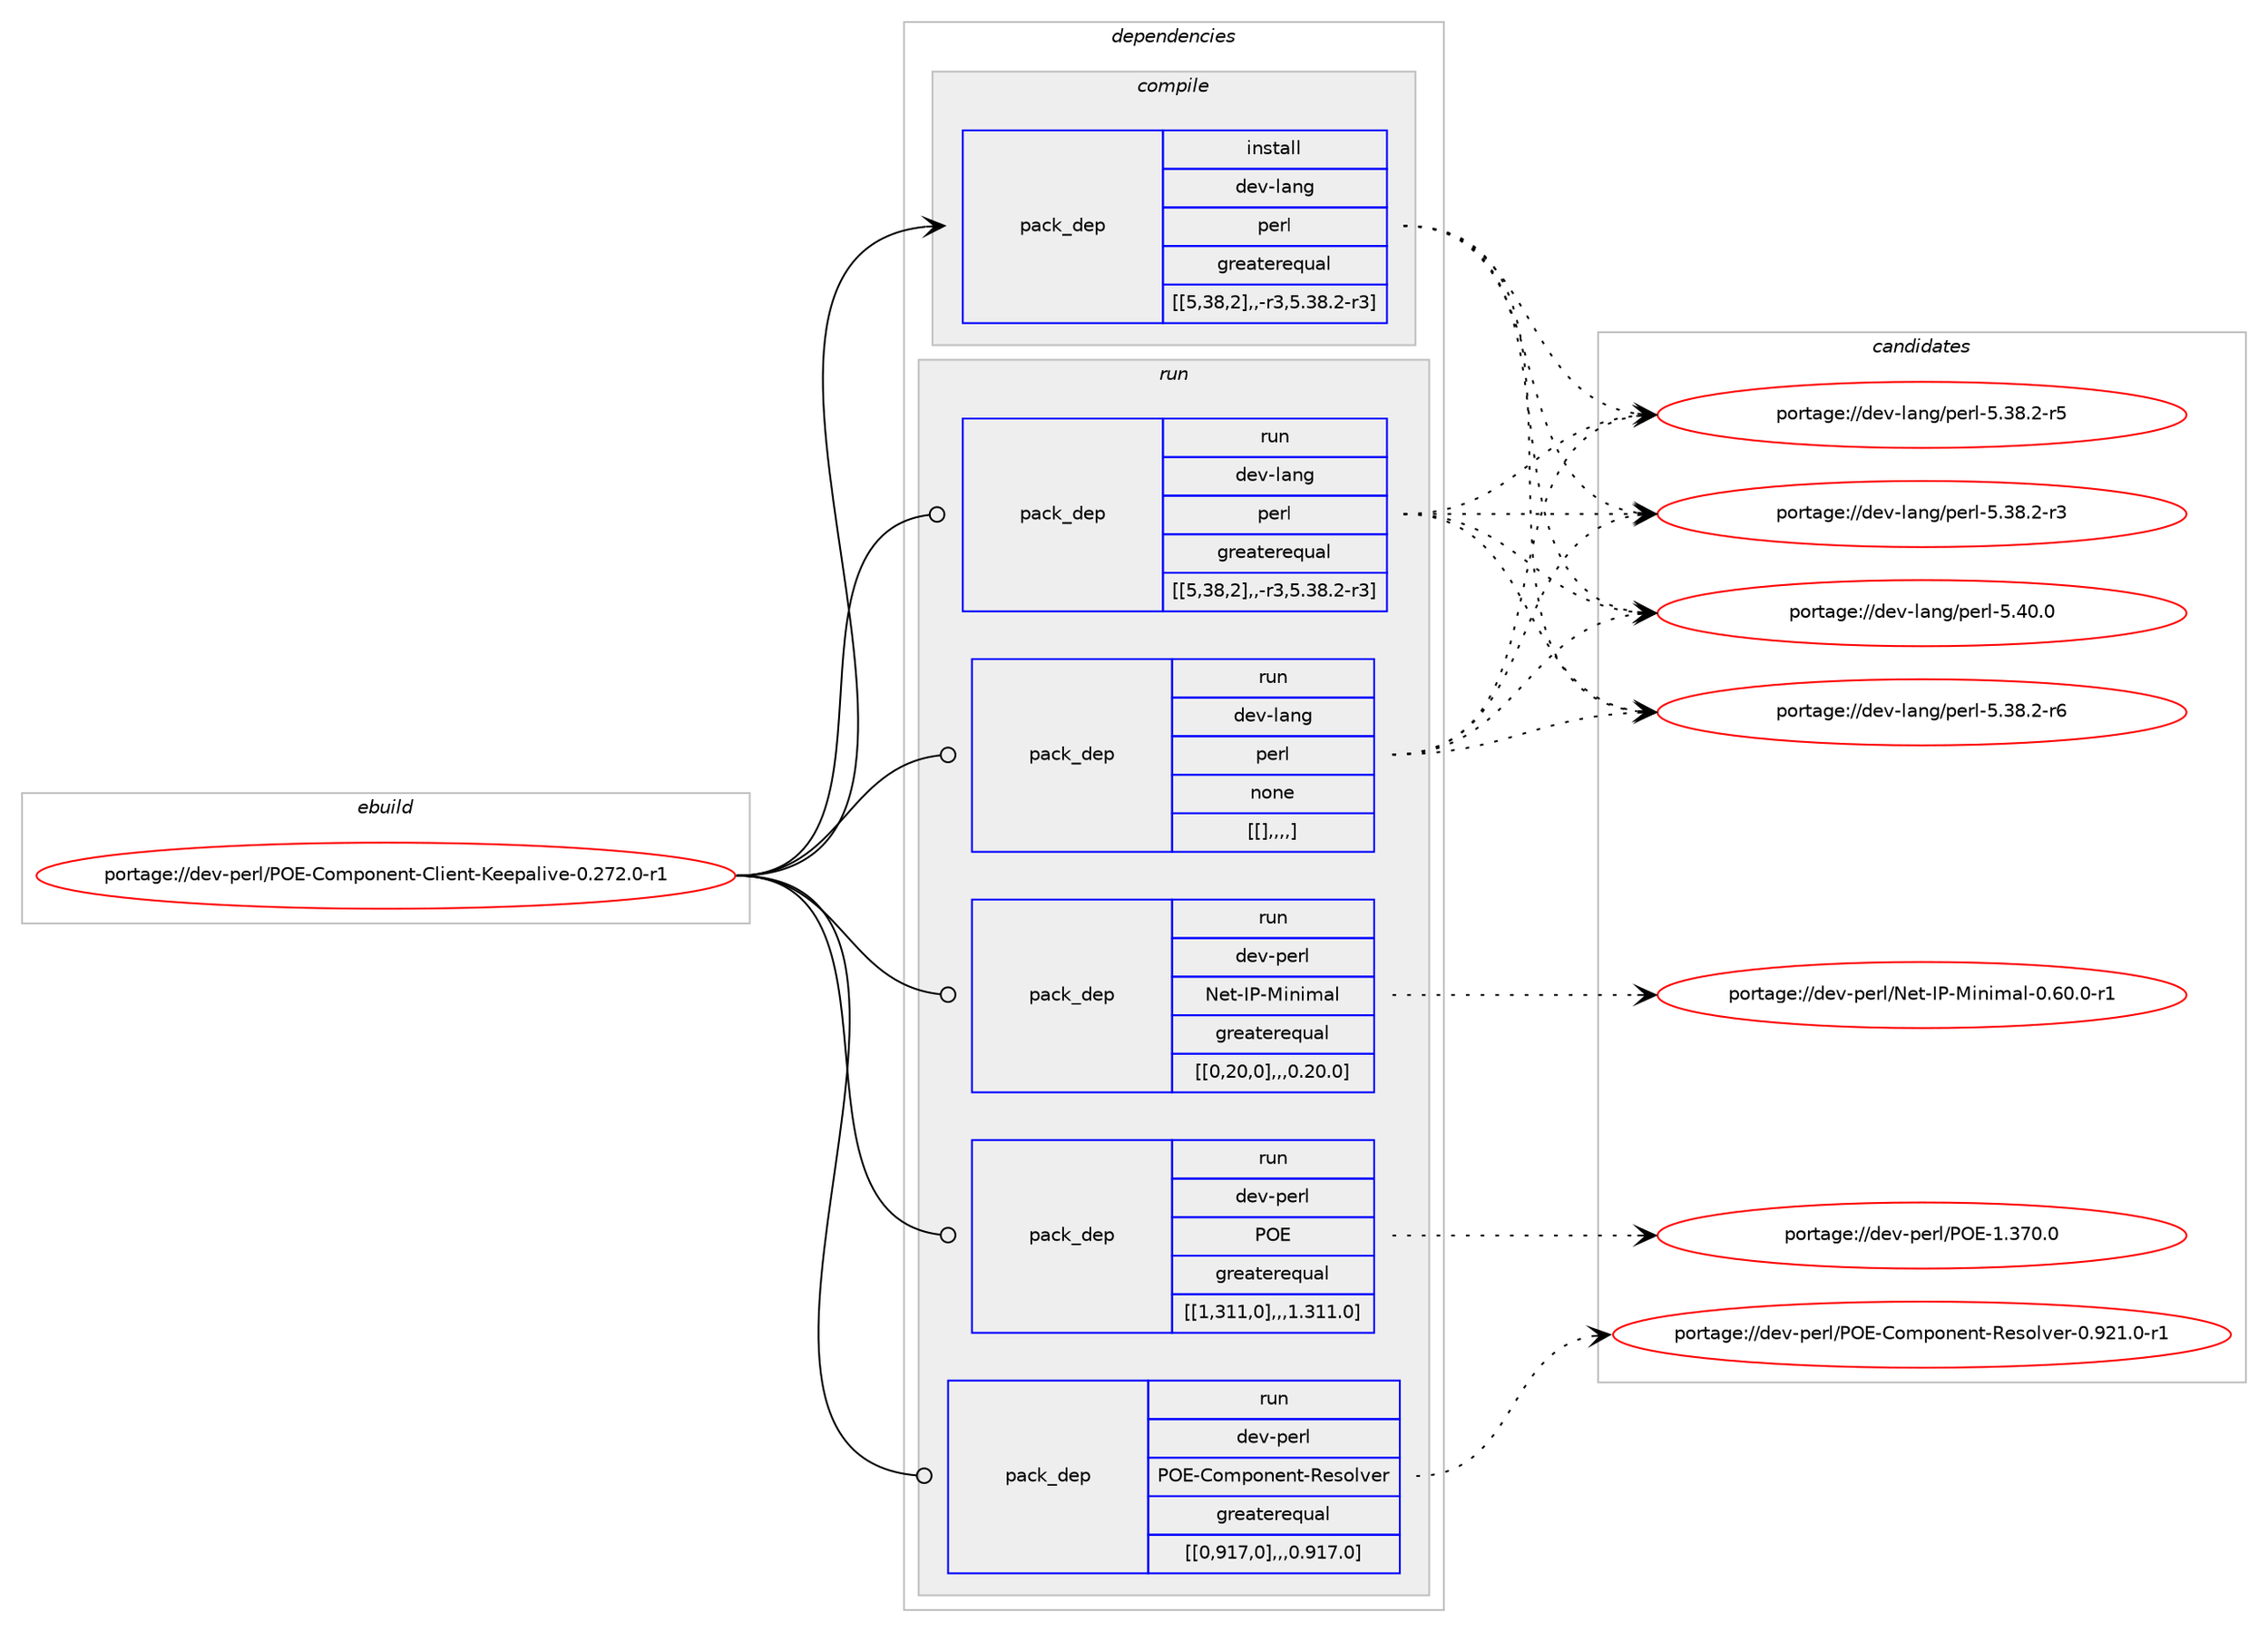 digraph prolog {

# *************
# Graph options
# *************

newrank=true;
concentrate=true;
compound=true;
graph [rankdir=LR,fontname=Helvetica,fontsize=10,ranksep=1.5];#, ranksep=2.5, nodesep=0.2];
edge  [arrowhead=vee];
node  [fontname=Helvetica,fontsize=10];

# **********
# The ebuild
# **********

subgraph cluster_leftcol {
color=gray;
label=<<i>ebuild</i>>;
id [label="portage://dev-perl/POE-Component-Client-Keepalive-0.272.0-r1", color=red, width=4, href="../dev-perl/POE-Component-Client-Keepalive-0.272.0-r1.svg"];
}

# ****************
# The dependencies
# ****************

subgraph cluster_midcol {
color=gray;
label=<<i>dependencies</i>>;
subgraph cluster_compile {
fillcolor="#eeeeee";
style=filled;
label=<<i>compile</i>>;
subgraph pack104278 {
dependency136009 [label=<<TABLE BORDER="0" CELLBORDER="1" CELLSPACING="0" CELLPADDING="4" WIDTH="220"><TR><TD ROWSPAN="6" CELLPADDING="30">pack_dep</TD></TR><TR><TD WIDTH="110">install</TD></TR><TR><TD>dev-lang</TD></TR><TR><TD>perl</TD></TR><TR><TD>greaterequal</TD></TR><TR><TD>[[5,38,2],,-r3,5.38.2-r3]</TD></TR></TABLE>>, shape=none, color=blue];
}
id:e -> dependency136009:w [weight=20,style="solid",arrowhead="vee"];
}
subgraph cluster_compileandrun {
fillcolor="#eeeeee";
style=filled;
label=<<i>compile and run</i>>;
}
subgraph cluster_run {
fillcolor="#eeeeee";
style=filled;
label=<<i>run</i>>;
subgraph pack104279 {
dependency136010 [label=<<TABLE BORDER="0" CELLBORDER="1" CELLSPACING="0" CELLPADDING="4" WIDTH="220"><TR><TD ROWSPAN="6" CELLPADDING="30">pack_dep</TD></TR><TR><TD WIDTH="110">run</TD></TR><TR><TD>dev-lang</TD></TR><TR><TD>perl</TD></TR><TR><TD>greaterequal</TD></TR><TR><TD>[[5,38,2],,-r3,5.38.2-r3]</TD></TR></TABLE>>, shape=none, color=blue];
}
id:e -> dependency136010:w [weight=20,style="solid",arrowhead="odot"];
subgraph pack104280 {
dependency136011 [label=<<TABLE BORDER="0" CELLBORDER="1" CELLSPACING="0" CELLPADDING="4" WIDTH="220"><TR><TD ROWSPAN="6" CELLPADDING="30">pack_dep</TD></TR><TR><TD WIDTH="110">run</TD></TR><TR><TD>dev-lang</TD></TR><TR><TD>perl</TD></TR><TR><TD>none</TD></TR><TR><TD>[[],,,,]</TD></TR></TABLE>>, shape=none, color=blue];
}
id:e -> dependency136011:w [weight=20,style="solid",arrowhead="odot"];
subgraph pack104281 {
dependency136012 [label=<<TABLE BORDER="0" CELLBORDER="1" CELLSPACING="0" CELLPADDING="4" WIDTH="220"><TR><TD ROWSPAN="6" CELLPADDING="30">pack_dep</TD></TR><TR><TD WIDTH="110">run</TD></TR><TR><TD>dev-perl</TD></TR><TR><TD>Net-IP-Minimal</TD></TR><TR><TD>greaterequal</TD></TR><TR><TD>[[0,20,0],,,0.20.0]</TD></TR></TABLE>>, shape=none, color=blue];
}
id:e -> dependency136012:w [weight=20,style="solid",arrowhead="odot"];
subgraph pack104282 {
dependency136013 [label=<<TABLE BORDER="0" CELLBORDER="1" CELLSPACING="0" CELLPADDING="4" WIDTH="220"><TR><TD ROWSPAN="6" CELLPADDING="30">pack_dep</TD></TR><TR><TD WIDTH="110">run</TD></TR><TR><TD>dev-perl</TD></TR><TR><TD>POE</TD></TR><TR><TD>greaterequal</TD></TR><TR><TD>[[1,311,0],,,1.311.0]</TD></TR></TABLE>>, shape=none, color=blue];
}
id:e -> dependency136013:w [weight=20,style="solid",arrowhead="odot"];
subgraph pack104283 {
dependency136014 [label=<<TABLE BORDER="0" CELLBORDER="1" CELLSPACING="0" CELLPADDING="4" WIDTH="220"><TR><TD ROWSPAN="6" CELLPADDING="30">pack_dep</TD></TR><TR><TD WIDTH="110">run</TD></TR><TR><TD>dev-perl</TD></TR><TR><TD>POE-Component-Resolver</TD></TR><TR><TD>greaterequal</TD></TR><TR><TD>[[0,917,0],,,0.917.0]</TD></TR></TABLE>>, shape=none, color=blue];
}
id:e -> dependency136014:w [weight=20,style="solid",arrowhead="odot"];
}
}

# **************
# The candidates
# **************

subgraph cluster_choices {
rank=same;
color=gray;
label=<<i>candidates</i>>;

subgraph choice104278 {
color=black;
nodesep=1;
choice10010111845108971101034711210111410845534652484648 [label="portage://dev-lang/perl-5.40.0", color=red, width=4,href="../dev-lang/perl-5.40.0.svg"];
choice100101118451089711010347112101114108455346515646504511454 [label="portage://dev-lang/perl-5.38.2-r6", color=red, width=4,href="../dev-lang/perl-5.38.2-r6.svg"];
choice100101118451089711010347112101114108455346515646504511453 [label="portage://dev-lang/perl-5.38.2-r5", color=red, width=4,href="../dev-lang/perl-5.38.2-r5.svg"];
choice100101118451089711010347112101114108455346515646504511451 [label="portage://dev-lang/perl-5.38.2-r3", color=red, width=4,href="../dev-lang/perl-5.38.2-r3.svg"];
dependency136009:e -> choice10010111845108971101034711210111410845534652484648:w [style=dotted,weight="100"];
dependency136009:e -> choice100101118451089711010347112101114108455346515646504511454:w [style=dotted,weight="100"];
dependency136009:e -> choice100101118451089711010347112101114108455346515646504511453:w [style=dotted,weight="100"];
dependency136009:e -> choice100101118451089711010347112101114108455346515646504511451:w [style=dotted,weight="100"];
}
subgraph choice104279 {
color=black;
nodesep=1;
choice10010111845108971101034711210111410845534652484648 [label="portage://dev-lang/perl-5.40.0", color=red, width=4,href="../dev-lang/perl-5.40.0.svg"];
choice100101118451089711010347112101114108455346515646504511454 [label="portage://dev-lang/perl-5.38.2-r6", color=red, width=4,href="../dev-lang/perl-5.38.2-r6.svg"];
choice100101118451089711010347112101114108455346515646504511453 [label="portage://dev-lang/perl-5.38.2-r5", color=red, width=4,href="../dev-lang/perl-5.38.2-r5.svg"];
choice100101118451089711010347112101114108455346515646504511451 [label="portage://dev-lang/perl-5.38.2-r3", color=red, width=4,href="../dev-lang/perl-5.38.2-r3.svg"];
dependency136010:e -> choice10010111845108971101034711210111410845534652484648:w [style=dotted,weight="100"];
dependency136010:e -> choice100101118451089711010347112101114108455346515646504511454:w [style=dotted,weight="100"];
dependency136010:e -> choice100101118451089711010347112101114108455346515646504511453:w [style=dotted,weight="100"];
dependency136010:e -> choice100101118451089711010347112101114108455346515646504511451:w [style=dotted,weight="100"];
}
subgraph choice104280 {
color=black;
nodesep=1;
choice10010111845108971101034711210111410845534652484648 [label="portage://dev-lang/perl-5.40.0", color=red, width=4,href="../dev-lang/perl-5.40.0.svg"];
choice100101118451089711010347112101114108455346515646504511454 [label="portage://dev-lang/perl-5.38.2-r6", color=red, width=4,href="../dev-lang/perl-5.38.2-r6.svg"];
choice100101118451089711010347112101114108455346515646504511453 [label="portage://dev-lang/perl-5.38.2-r5", color=red, width=4,href="../dev-lang/perl-5.38.2-r5.svg"];
choice100101118451089711010347112101114108455346515646504511451 [label="portage://dev-lang/perl-5.38.2-r3", color=red, width=4,href="../dev-lang/perl-5.38.2-r3.svg"];
dependency136011:e -> choice10010111845108971101034711210111410845534652484648:w [style=dotted,weight="100"];
dependency136011:e -> choice100101118451089711010347112101114108455346515646504511454:w [style=dotted,weight="100"];
dependency136011:e -> choice100101118451089711010347112101114108455346515646504511453:w [style=dotted,weight="100"];
dependency136011:e -> choice100101118451089711010347112101114108455346515646504511451:w [style=dotted,weight="100"];
}
subgraph choice104281 {
color=black;
nodesep=1;
choice100101118451121011141084778101116457380457710511010510997108454846544846484511449 [label="portage://dev-perl/Net-IP-Minimal-0.60.0-r1", color=red, width=4,href="../dev-perl/Net-IP-Minimal-0.60.0-r1.svg"];
dependency136012:e -> choice100101118451121011141084778101116457380457710511010510997108454846544846484511449:w [style=dotted,weight="100"];
}
subgraph choice104282 {
color=black;
nodesep=1;
choice10010111845112101114108478079694549465155484648 [label="portage://dev-perl/POE-1.370.0", color=red, width=4,href="../dev-perl/POE-1.370.0.svg"];
dependency136013:e -> choice10010111845112101114108478079694549465155484648:w [style=dotted,weight="100"];
}
subgraph choice104283 {
color=black;
nodesep=1;
choice10010111845112101114108478079694567111109112111110101110116458210111511110811810111445484657504946484511449 [label="portage://dev-perl/POE-Component-Resolver-0.921.0-r1", color=red, width=4,href="../dev-perl/POE-Component-Resolver-0.921.0-r1.svg"];
dependency136014:e -> choice10010111845112101114108478079694567111109112111110101110116458210111511110811810111445484657504946484511449:w [style=dotted,weight="100"];
}
}

}
